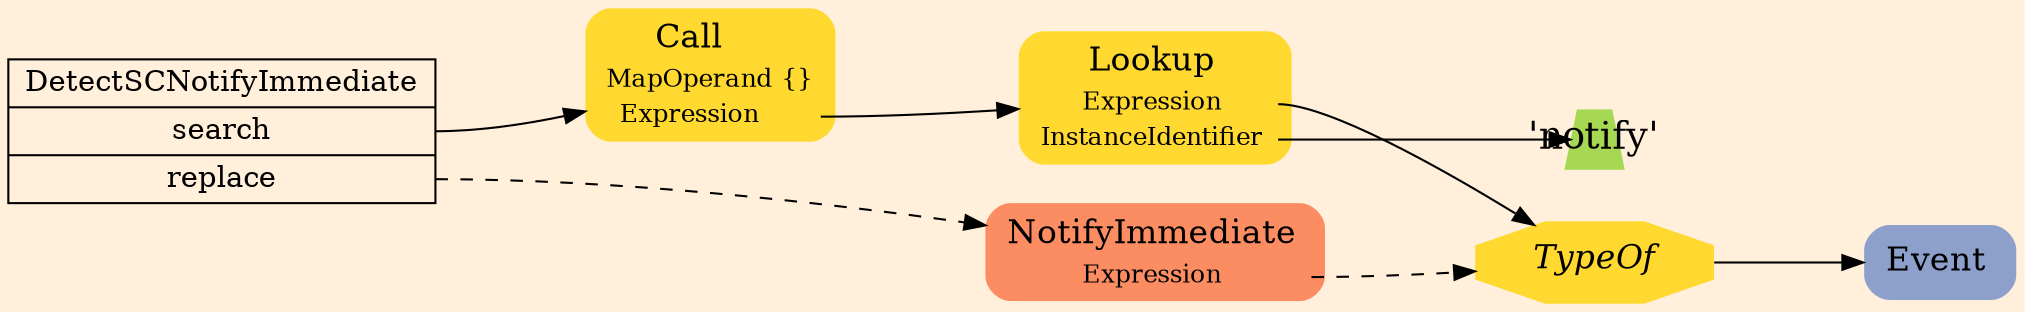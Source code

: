 digraph Inferno {
graph [
rankdir = "LR"
ranksep = 1.0
size = "14,20"
bgcolor = antiquewhite1
color = black
fontcolor = black
];
node [
];
"CR#P14-0" [
shape = "record"
fillcolor = antiquewhite1
label = "<fixed> DetectSCNotifyImmediate | <port0> search | <port1> replace"
style = "filled"
fontsize = "14"
color = black
fontcolor = black
];
"#B-2-162" [
shape = "plaintext"
fillcolor = "/set28/6"
label = <<TABLE BORDER="0" CELLBORDER="0" CELLSPACING="0">
 <TR>
  <TD><FONT POINT-SIZE="16.0">Call</FONT></TD>
  <TD></TD>
 </TR>
 <TR>
  <TD>MapOperand</TD>
  <TD PORT="port0">{}</TD>
 </TR>
 <TR>
  <TD>Expression</TD>
  <TD PORT="port1"></TD>
 </TR>
</TABLE>>
style = "rounded,filled"
fontsize = "12"
];
"#B-2-163" [
shape = "plaintext"
fillcolor = "/set28/6"
label = <<TABLE BORDER="0" CELLBORDER="0" CELLSPACING="0">
 <TR>
  <TD><FONT POINT-SIZE="16.0">Lookup</FONT></TD>
  <TD></TD>
 </TR>
 <TR>
  <TD>Expression</TD>
  <TD PORT="port0"></TD>
 </TR>
 <TR>
  <TD>InstanceIdentifier</TD>
  <TD PORT="port1"></TD>
 </TR>
</TABLE>>
style = "rounded,filled"
fontsize = "12"
];
"#B-2-167" [
shape = "octagon"
fillcolor = "/set28/6"
label = <<I>TypeOf</I>>
style = "filled"
fontsize = "16"
penwidth = 0.0
];
"#B-2-164" [
shape = "plaintext"
fillcolor = "/set28/3"
label = <<TABLE BORDER="0" CELLBORDER="0" CELLSPACING="0">
 <TR>
  <TD><FONT POINT-SIZE="16.0">Event</FONT></TD>
  <TD></TD>
 </TR>
</TABLE>>
style = "rounded,filled"
fontsize = "12"
];
"#B-2-166" [
shape = "trapezium"
fillcolor = "/set28/5"
label = <'notify'>
style = "filled"
fontsize = "18"
penwidth = 0.0
fixedsize = true
width = 0.4
height = 0.4
];
"#B-2-165" [
shape = "plaintext"
fillcolor = "/set28/2"
label = <<TABLE BORDER="0" CELLBORDER="0" CELLSPACING="0">
 <TR>
  <TD><FONT POINT-SIZE="16.0">NotifyImmediate</FONT></TD>
  <TD></TD>
 </TR>
 <TR>
  <TD>Expression</TD>
  <TD PORT="port0"></TD>
 </TR>
</TABLE>>
style = "rounded,filled"
fontsize = "12"
];
"CR#P14-0":port0 -> "#B-2-162" [style="solid"
color = black
fontcolor = black
];
"CR#P14-0":port1 -> "#B-2-165" [style="dashed"
color = black
fontcolor = black
];
"#B-2-162":port1 -> "#B-2-163" [style="solid"
color = black
fontcolor = black
];
"#B-2-163":port0 -> "#B-2-167" [style="solid"
color = black
fontcolor = black
];
"#B-2-163":port1 -> "#B-2-166" [style="solid"
color = black
fontcolor = black
];
"#B-2-167" -> "#B-2-164" [style="solid"
color = black
fontcolor = black
];
"#B-2-165":port0 -> "#B-2-167" [style="dashed"
color = black
fontcolor = black
];
}
